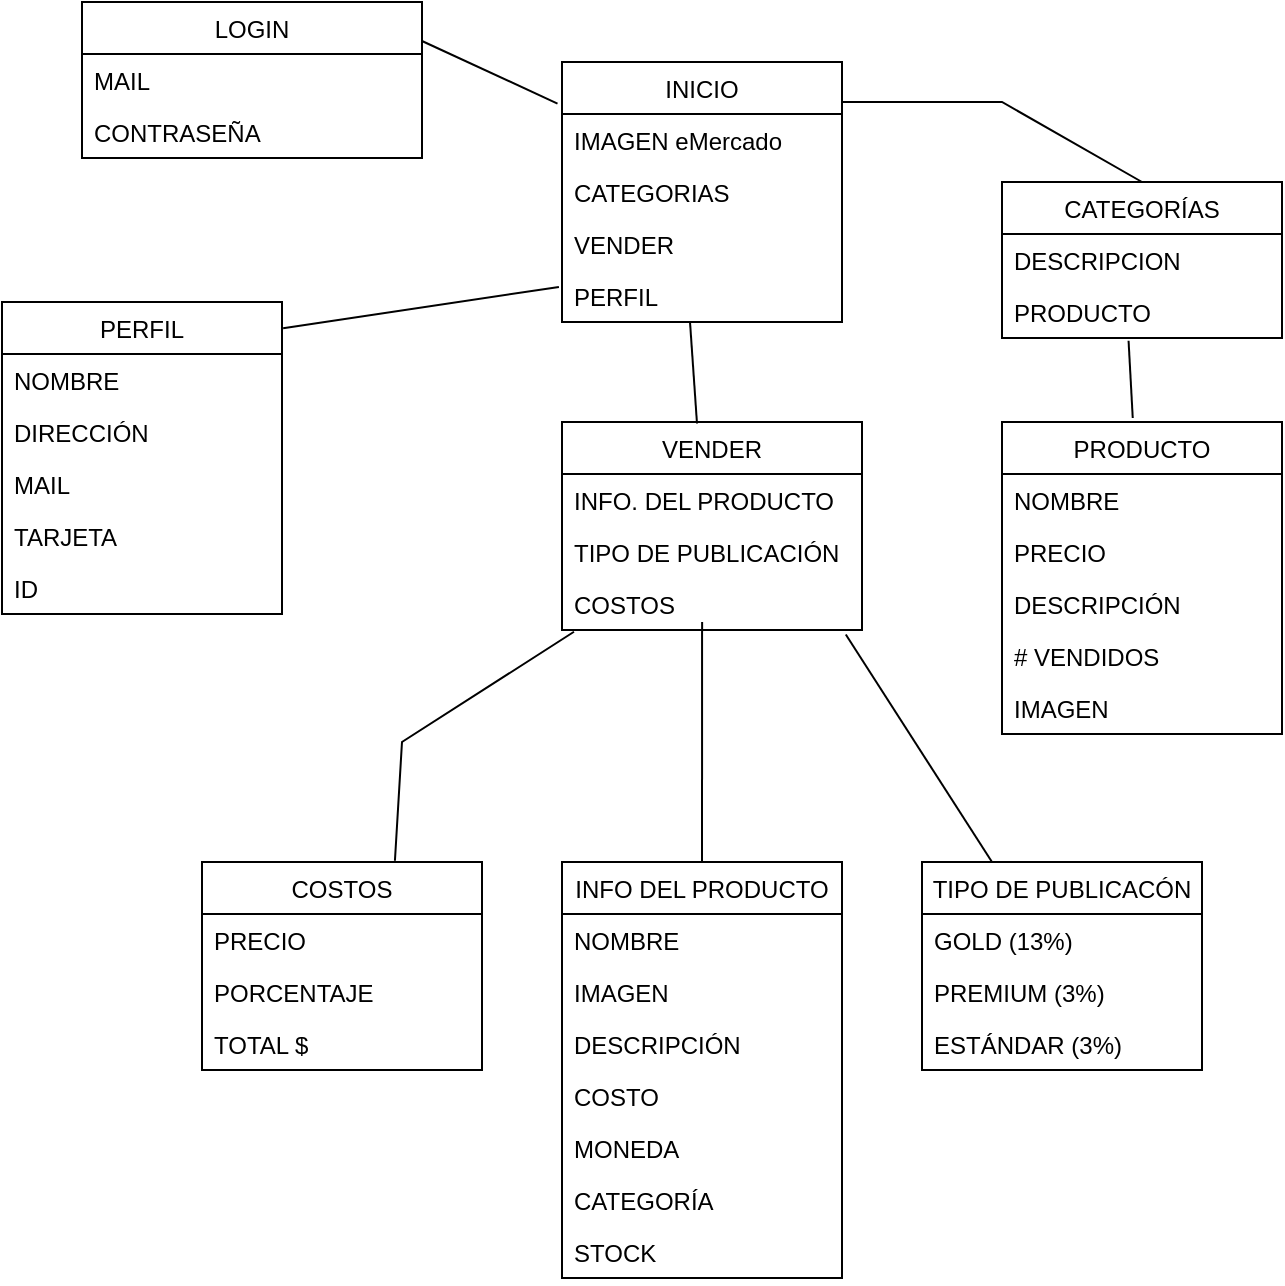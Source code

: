 <mxfile version="20.2.5" type="github">
  <diagram id="R2lEEEUBdFMjLlhIrx00" name="Page-1">
    <mxGraphModel dx="2830" dy="1430" grid="1" gridSize="10" guides="1" tooltips="1" connect="1" arrows="1" fold="1" page="1" pageScale="1" pageWidth="850" pageHeight="1100" math="0" shadow="0" extFonts="Permanent Marker^https://fonts.googleapis.com/css?family=Permanent+Marker">
      <root>
        <mxCell id="0" />
        <mxCell id="1" parent="0" />
        <mxCell id="D0Jkkmlk1-7ePIFT7QlM-17" value="LOGIN" style="swimlane;fontStyle=0;childLayout=stackLayout;horizontal=1;startSize=26;fillColor=none;horizontalStack=0;resizeParent=1;resizeParentMax=0;resizeLast=0;collapsible=1;marginBottom=0;" vertex="1" parent="1">
          <mxGeometry x="140" y="40" width="170" height="78" as="geometry">
            <mxRectangle x="140" y="40" width="60" height="30" as="alternateBounds" />
          </mxGeometry>
        </mxCell>
        <mxCell id="D0Jkkmlk1-7ePIFT7QlM-18" value="MAIL" style="text;strokeColor=none;fillColor=none;align=left;verticalAlign=top;spacingLeft=4;spacingRight=4;overflow=hidden;rotatable=0;points=[[0,0.5],[1,0.5]];portConstraint=eastwest;" vertex="1" parent="D0Jkkmlk1-7ePIFT7QlM-17">
          <mxGeometry y="26" width="170" height="26" as="geometry" />
        </mxCell>
        <mxCell id="D0Jkkmlk1-7ePIFT7QlM-19" value="CONTRASEÑA" style="text;strokeColor=none;fillColor=none;align=left;verticalAlign=top;spacingLeft=4;spacingRight=4;overflow=hidden;rotatable=0;points=[[0,0.5],[1,0.5]];portConstraint=eastwest;" vertex="1" parent="D0Jkkmlk1-7ePIFT7QlM-17">
          <mxGeometry y="52" width="170" height="26" as="geometry" />
        </mxCell>
        <mxCell id="D0Jkkmlk1-7ePIFT7QlM-22" value="INICIO" style="swimlane;fontStyle=0;childLayout=stackLayout;horizontal=1;startSize=26;fillColor=none;horizontalStack=0;resizeParent=1;resizeParentMax=0;resizeLast=0;collapsible=1;marginBottom=0;" vertex="1" parent="1">
          <mxGeometry x="380" y="70" width="140" height="130" as="geometry" />
        </mxCell>
        <mxCell id="D0Jkkmlk1-7ePIFT7QlM-23" value="IMAGEN eMercado&#xa;&#xa;" style="text;strokeColor=none;fillColor=none;align=left;verticalAlign=top;spacingLeft=4;spacingRight=4;overflow=hidden;rotatable=0;points=[[0,0.5],[1,0.5]];portConstraint=eastwest;" vertex="1" parent="D0Jkkmlk1-7ePIFT7QlM-22">
          <mxGeometry y="26" width="140" height="26" as="geometry" />
        </mxCell>
        <mxCell id="D0Jkkmlk1-7ePIFT7QlM-24" value="CATEGORIAS" style="text;strokeColor=none;fillColor=none;align=left;verticalAlign=top;spacingLeft=4;spacingRight=4;overflow=hidden;rotatable=0;points=[[0,0.5],[1,0.5]];portConstraint=eastwest;" vertex="1" parent="D0Jkkmlk1-7ePIFT7QlM-22">
          <mxGeometry y="52" width="140" height="26" as="geometry" />
        </mxCell>
        <mxCell id="D0Jkkmlk1-7ePIFT7QlM-25" value="VENDER" style="text;strokeColor=none;fillColor=none;align=left;verticalAlign=top;spacingLeft=4;spacingRight=4;overflow=hidden;rotatable=0;points=[[0,0.5],[1,0.5]];portConstraint=eastwest;" vertex="1" parent="D0Jkkmlk1-7ePIFT7QlM-22">
          <mxGeometry y="78" width="140" height="26" as="geometry" />
        </mxCell>
        <mxCell id="D0Jkkmlk1-7ePIFT7QlM-26" value="PERFIL" style="text;strokeColor=none;fillColor=none;align=left;verticalAlign=top;spacingLeft=4;spacingRight=4;overflow=hidden;rotatable=0;points=[[0,0.5],[1,0.5]];portConstraint=eastwest;" vertex="1" parent="D0Jkkmlk1-7ePIFT7QlM-22">
          <mxGeometry y="104" width="140" height="26" as="geometry" />
        </mxCell>
        <mxCell id="D0Jkkmlk1-7ePIFT7QlM-28" value="CATEGORÍAS" style="swimlane;fontStyle=0;childLayout=stackLayout;horizontal=1;startSize=26;fillColor=none;horizontalStack=0;resizeParent=1;resizeParentMax=0;resizeLast=0;collapsible=1;marginBottom=0;" vertex="1" parent="1">
          <mxGeometry x="600" y="130" width="140" height="78" as="geometry" />
        </mxCell>
        <mxCell id="D0Jkkmlk1-7ePIFT7QlM-29" value="DESCRIPCION&#xa;" style="text;strokeColor=none;fillColor=none;align=left;verticalAlign=top;spacingLeft=4;spacingRight=4;overflow=hidden;rotatable=0;points=[[0,0.5],[1,0.5]];portConstraint=eastwest;" vertex="1" parent="D0Jkkmlk1-7ePIFT7QlM-28">
          <mxGeometry y="26" width="140" height="26" as="geometry" />
        </mxCell>
        <mxCell id="D0Jkkmlk1-7ePIFT7QlM-30" value="PRODUCTO" style="text;strokeColor=none;fillColor=none;align=left;verticalAlign=top;spacingLeft=4;spacingRight=4;overflow=hidden;rotatable=0;points=[[0,0.5],[1,0.5]];portConstraint=eastwest;" vertex="1" parent="D0Jkkmlk1-7ePIFT7QlM-28">
          <mxGeometry y="52" width="140" height="26" as="geometry" />
        </mxCell>
        <mxCell id="D0Jkkmlk1-7ePIFT7QlM-32" value="PRODUCTO" style="swimlane;fontStyle=0;childLayout=stackLayout;horizontal=1;startSize=26;fillColor=none;horizontalStack=0;resizeParent=1;resizeParentMax=0;resizeLast=0;collapsible=1;marginBottom=0;" vertex="1" parent="1">
          <mxGeometry x="600" y="250" width="140" height="156" as="geometry" />
        </mxCell>
        <mxCell id="D0Jkkmlk1-7ePIFT7QlM-33" value="NOMBRE" style="text;strokeColor=none;fillColor=none;align=left;verticalAlign=top;spacingLeft=4;spacingRight=4;overflow=hidden;rotatable=0;points=[[0,0.5],[1,0.5]];portConstraint=eastwest;" vertex="1" parent="D0Jkkmlk1-7ePIFT7QlM-32">
          <mxGeometry y="26" width="140" height="26" as="geometry" />
        </mxCell>
        <mxCell id="D0Jkkmlk1-7ePIFT7QlM-34" value="PRECIO" style="text;strokeColor=none;fillColor=none;align=left;verticalAlign=top;spacingLeft=4;spacingRight=4;overflow=hidden;rotatable=0;points=[[0,0.5],[1,0.5]];portConstraint=eastwest;" vertex="1" parent="D0Jkkmlk1-7ePIFT7QlM-32">
          <mxGeometry y="52" width="140" height="26" as="geometry" />
        </mxCell>
        <mxCell id="D0Jkkmlk1-7ePIFT7QlM-36" value="DESCRIPCIÓN" style="text;strokeColor=none;fillColor=none;align=left;verticalAlign=top;spacingLeft=4;spacingRight=4;overflow=hidden;rotatable=0;points=[[0,0.5],[1,0.5]];portConstraint=eastwest;" vertex="1" parent="D0Jkkmlk1-7ePIFT7QlM-32">
          <mxGeometry y="78" width="140" height="26" as="geometry" />
        </mxCell>
        <mxCell id="D0Jkkmlk1-7ePIFT7QlM-37" value="# VENDIDOS" style="text;strokeColor=none;fillColor=none;align=left;verticalAlign=top;spacingLeft=4;spacingRight=4;overflow=hidden;rotatable=0;points=[[0,0.5],[1,0.5]];portConstraint=eastwest;" vertex="1" parent="D0Jkkmlk1-7ePIFT7QlM-32">
          <mxGeometry y="104" width="140" height="26" as="geometry" />
        </mxCell>
        <mxCell id="D0Jkkmlk1-7ePIFT7QlM-35" value="IMAGEN" style="text;strokeColor=none;fillColor=none;align=left;verticalAlign=top;spacingLeft=4;spacingRight=4;overflow=hidden;rotatable=0;points=[[0,0.5],[1,0.5]];portConstraint=eastwest;" vertex="1" parent="D0Jkkmlk1-7ePIFT7QlM-32">
          <mxGeometry y="130" width="140" height="26" as="geometry" />
        </mxCell>
        <mxCell id="D0Jkkmlk1-7ePIFT7QlM-38" value="VENDER" style="swimlane;fontStyle=0;childLayout=stackLayout;horizontal=1;startSize=26;fillColor=none;horizontalStack=0;resizeParent=1;resizeParentMax=0;resizeLast=0;collapsible=1;marginBottom=0;" vertex="1" parent="1">
          <mxGeometry x="380" y="250" width="150" height="104" as="geometry" />
        </mxCell>
        <mxCell id="D0Jkkmlk1-7ePIFT7QlM-39" value="INFO. DEL PRODUCTO" style="text;strokeColor=none;fillColor=none;align=left;verticalAlign=top;spacingLeft=4;spacingRight=4;overflow=hidden;rotatable=0;points=[[0,0.5],[1,0.5]];portConstraint=eastwest;" vertex="1" parent="D0Jkkmlk1-7ePIFT7QlM-38">
          <mxGeometry y="26" width="150" height="26" as="geometry" />
        </mxCell>
        <mxCell id="D0Jkkmlk1-7ePIFT7QlM-40" value="TIPO DE PUBLICACIÓN" style="text;strokeColor=none;fillColor=none;align=left;verticalAlign=top;spacingLeft=4;spacingRight=4;overflow=hidden;rotatable=0;points=[[0,0.5],[1,0.5]];portConstraint=eastwest;" vertex="1" parent="D0Jkkmlk1-7ePIFT7QlM-38">
          <mxGeometry y="52" width="150" height="26" as="geometry" />
        </mxCell>
        <mxCell id="D0Jkkmlk1-7ePIFT7QlM-41" value="COSTOS" style="text;strokeColor=none;fillColor=none;align=left;verticalAlign=top;spacingLeft=4;spacingRight=4;overflow=hidden;rotatable=0;points=[[0,0.5],[1,0.5]];portConstraint=eastwest;" vertex="1" parent="D0Jkkmlk1-7ePIFT7QlM-38">
          <mxGeometry y="78" width="150" height="26" as="geometry" />
        </mxCell>
        <mxCell id="D0Jkkmlk1-7ePIFT7QlM-42" value="INFO DEL PRODUCTO" style="swimlane;fontStyle=0;childLayout=stackLayout;horizontal=1;startSize=26;fillColor=none;horizontalStack=0;resizeParent=1;resizeParentMax=0;resizeLast=0;collapsible=1;marginBottom=0;" vertex="1" parent="1">
          <mxGeometry x="380" y="470" width="140" height="208" as="geometry" />
        </mxCell>
        <mxCell id="D0Jkkmlk1-7ePIFT7QlM-43" value="NOMBRE" style="text;strokeColor=none;fillColor=none;align=left;verticalAlign=top;spacingLeft=4;spacingRight=4;overflow=hidden;rotatable=0;points=[[0,0.5],[1,0.5]];portConstraint=eastwest;" vertex="1" parent="D0Jkkmlk1-7ePIFT7QlM-42">
          <mxGeometry y="26" width="140" height="26" as="geometry" />
        </mxCell>
        <mxCell id="D0Jkkmlk1-7ePIFT7QlM-44" value="IMAGEN" style="text;strokeColor=none;fillColor=none;align=left;verticalAlign=top;spacingLeft=4;spacingRight=4;overflow=hidden;rotatable=0;points=[[0,0.5],[1,0.5]];portConstraint=eastwest;" vertex="1" parent="D0Jkkmlk1-7ePIFT7QlM-42">
          <mxGeometry y="52" width="140" height="26" as="geometry" />
        </mxCell>
        <mxCell id="D0Jkkmlk1-7ePIFT7QlM-45" value="DESCRIPCIÓN" style="text;strokeColor=none;fillColor=none;align=left;verticalAlign=top;spacingLeft=4;spacingRight=4;overflow=hidden;rotatable=0;points=[[0,0.5],[1,0.5]];portConstraint=eastwest;" vertex="1" parent="D0Jkkmlk1-7ePIFT7QlM-42">
          <mxGeometry y="78" width="140" height="26" as="geometry" />
        </mxCell>
        <mxCell id="D0Jkkmlk1-7ePIFT7QlM-47" value="COSTO&#xa;" style="text;strokeColor=none;fillColor=none;align=left;verticalAlign=top;spacingLeft=4;spacingRight=4;overflow=hidden;rotatable=0;points=[[0,0.5],[1,0.5]];portConstraint=eastwest;" vertex="1" parent="D0Jkkmlk1-7ePIFT7QlM-42">
          <mxGeometry y="104" width="140" height="26" as="geometry" />
        </mxCell>
        <mxCell id="D0Jkkmlk1-7ePIFT7QlM-48" value="MONEDA" style="text;strokeColor=none;fillColor=none;align=left;verticalAlign=top;spacingLeft=4;spacingRight=4;overflow=hidden;rotatable=0;points=[[0,0.5],[1,0.5]];portConstraint=eastwest;" vertex="1" parent="D0Jkkmlk1-7ePIFT7QlM-42">
          <mxGeometry y="130" width="140" height="26" as="geometry" />
        </mxCell>
        <mxCell id="D0Jkkmlk1-7ePIFT7QlM-46" value="CATEGORÍA" style="text;strokeColor=none;fillColor=none;align=left;verticalAlign=top;spacingLeft=4;spacingRight=4;overflow=hidden;rotatable=0;points=[[0,0.5],[1,0.5]];portConstraint=eastwest;" vertex="1" parent="D0Jkkmlk1-7ePIFT7QlM-42">
          <mxGeometry y="156" width="140" height="26" as="geometry" />
        </mxCell>
        <mxCell id="D0Jkkmlk1-7ePIFT7QlM-49" value="STOCK" style="text;strokeColor=none;fillColor=none;align=left;verticalAlign=top;spacingLeft=4;spacingRight=4;overflow=hidden;rotatable=0;points=[[0,0.5],[1,0.5]];portConstraint=eastwest;" vertex="1" parent="D0Jkkmlk1-7ePIFT7QlM-42">
          <mxGeometry y="182" width="140" height="26" as="geometry" />
        </mxCell>
        <mxCell id="D0Jkkmlk1-7ePIFT7QlM-50" value="TIPO DE PUBLICACÓN" style="swimlane;fontStyle=0;childLayout=stackLayout;horizontal=1;startSize=26;fillColor=none;horizontalStack=0;resizeParent=1;resizeParentMax=0;resizeLast=0;collapsible=1;marginBottom=0;" vertex="1" parent="1">
          <mxGeometry x="560" y="470" width="140" height="104" as="geometry" />
        </mxCell>
        <mxCell id="D0Jkkmlk1-7ePIFT7QlM-51" value="GOLD (13%)" style="text;strokeColor=none;fillColor=none;align=left;verticalAlign=top;spacingLeft=4;spacingRight=4;overflow=hidden;rotatable=0;points=[[0,0.5],[1,0.5]];portConstraint=eastwest;" vertex="1" parent="D0Jkkmlk1-7ePIFT7QlM-50">
          <mxGeometry y="26" width="140" height="26" as="geometry" />
        </mxCell>
        <mxCell id="D0Jkkmlk1-7ePIFT7QlM-52" value="PREMIUM (3%)" style="text;strokeColor=none;fillColor=none;align=left;verticalAlign=top;spacingLeft=4;spacingRight=4;overflow=hidden;rotatable=0;points=[[0,0.5],[1,0.5]];portConstraint=eastwest;" vertex="1" parent="D0Jkkmlk1-7ePIFT7QlM-50">
          <mxGeometry y="52" width="140" height="26" as="geometry" />
        </mxCell>
        <mxCell id="D0Jkkmlk1-7ePIFT7QlM-53" value="ESTÁNDAR (3%)" style="text;strokeColor=none;fillColor=none;align=left;verticalAlign=top;spacingLeft=4;spacingRight=4;overflow=hidden;rotatable=0;points=[[0,0.5],[1,0.5]];portConstraint=eastwest;" vertex="1" parent="D0Jkkmlk1-7ePIFT7QlM-50">
          <mxGeometry y="78" width="140" height="26" as="geometry" />
        </mxCell>
        <mxCell id="D0Jkkmlk1-7ePIFT7QlM-54" value="COSTOS" style="swimlane;fontStyle=0;childLayout=stackLayout;horizontal=1;startSize=26;fillColor=none;horizontalStack=0;resizeParent=1;resizeParentMax=0;resizeLast=0;collapsible=1;marginBottom=0;" vertex="1" parent="1">
          <mxGeometry x="200" y="470" width="140" height="104" as="geometry" />
        </mxCell>
        <mxCell id="D0Jkkmlk1-7ePIFT7QlM-55" value="PRECIO" style="text;strokeColor=none;fillColor=none;align=left;verticalAlign=top;spacingLeft=4;spacingRight=4;overflow=hidden;rotatable=0;points=[[0,0.5],[1,0.5]];portConstraint=eastwest;" vertex="1" parent="D0Jkkmlk1-7ePIFT7QlM-54">
          <mxGeometry y="26" width="140" height="26" as="geometry" />
        </mxCell>
        <mxCell id="D0Jkkmlk1-7ePIFT7QlM-56" value="PORCENTAJE" style="text;strokeColor=none;fillColor=none;align=left;verticalAlign=top;spacingLeft=4;spacingRight=4;overflow=hidden;rotatable=0;points=[[0,0.5],[1,0.5]];portConstraint=eastwest;" vertex="1" parent="D0Jkkmlk1-7ePIFT7QlM-54">
          <mxGeometry y="52" width="140" height="26" as="geometry" />
        </mxCell>
        <mxCell id="D0Jkkmlk1-7ePIFT7QlM-57" value="TOTAL $" style="text;strokeColor=none;fillColor=none;align=left;verticalAlign=top;spacingLeft=4;spacingRight=4;overflow=hidden;rotatable=0;points=[[0,0.5],[1,0.5]];portConstraint=eastwest;" vertex="1" parent="D0Jkkmlk1-7ePIFT7QlM-54">
          <mxGeometry y="78" width="140" height="26" as="geometry" />
        </mxCell>
        <mxCell id="D0Jkkmlk1-7ePIFT7QlM-59" value="PERFIL" style="swimlane;fontStyle=0;childLayout=stackLayout;horizontal=1;startSize=26;fillColor=none;horizontalStack=0;resizeParent=1;resizeParentMax=0;resizeLast=0;collapsible=1;marginBottom=0;" vertex="1" parent="1">
          <mxGeometry x="100" y="190" width="140" height="156" as="geometry" />
        </mxCell>
        <mxCell id="D0Jkkmlk1-7ePIFT7QlM-60" value="NOMBRE" style="text;strokeColor=none;fillColor=none;align=left;verticalAlign=top;spacingLeft=4;spacingRight=4;overflow=hidden;rotatable=0;points=[[0,0.5],[1,0.5]];portConstraint=eastwest;" vertex="1" parent="D0Jkkmlk1-7ePIFT7QlM-59">
          <mxGeometry y="26" width="140" height="26" as="geometry" />
        </mxCell>
        <mxCell id="D0Jkkmlk1-7ePIFT7QlM-61" value="DIRECCIÓN" style="text;strokeColor=none;fillColor=none;align=left;verticalAlign=top;spacingLeft=4;spacingRight=4;overflow=hidden;rotatable=0;points=[[0,0.5],[1,0.5]];portConstraint=eastwest;" vertex="1" parent="D0Jkkmlk1-7ePIFT7QlM-59">
          <mxGeometry y="52" width="140" height="26" as="geometry" />
        </mxCell>
        <mxCell id="D0Jkkmlk1-7ePIFT7QlM-62" value="MAIL&#xa;" style="text;strokeColor=none;fillColor=none;align=left;verticalAlign=top;spacingLeft=4;spacingRight=4;overflow=hidden;rotatable=0;points=[[0,0.5],[1,0.5]];portConstraint=eastwest;" vertex="1" parent="D0Jkkmlk1-7ePIFT7QlM-59">
          <mxGeometry y="78" width="140" height="26" as="geometry" />
        </mxCell>
        <mxCell id="D0Jkkmlk1-7ePIFT7QlM-64" value="TARJETA" style="text;strokeColor=none;fillColor=none;align=left;verticalAlign=top;spacingLeft=4;spacingRight=4;overflow=hidden;rotatable=0;points=[[0,0.5],[1,0.5]];portConstraint=eastwest;" vertex="1" parent="D0Jkkmlk1-7ePIFT7QlM-59">
          <mxGeometry y="104" width="140" height="26" as="geometry" />
        </mxCell>
        <mxCell id="D0Jkkmlk1-7ePIFT7QlM-63" value="ID" style="text;strokeColor=none;fillColor=none;align=left;verticalAlign=top;spacingLeft=4;spacingRight=4;overflow=hidden;rotatable=0;points=[[0,0.5],[1,0.5]];portConstraint=eastwest;" vertex="1" parent="D0Jkkmlk1-7ePIFT7QlM-59">
          <mxGeometry y="130" width="140" height="26" as="geometry" />
        </mxCell>
        <mxCell id="D0Jkkmlk1-7ePIFT7QlM-66" value="" style="endArrow=none;html=1;rounded=0;entryX=-0.016;entryY=0.16;entryDx=0;entryDy=0;entryPerimeter=0;exitX=1;exitY=0.25;exitDx=0;exitDy=0;" edge="1" parent="1" source="D0Jkkmlk1-7ePIFT7QlM-17" target="D0Jkkmlk1-7ePIFT7QlM-22">
          <mxGeometry relative="1" as="geometry">
            <mxPoint x="210" y="180" as="sourcePoint" />
            <mxPoint x="370" y="180" as="targetPoint" />
          </mxGeometry>
        </mxCell>
        <mxCell id="D0Jkkmlk1-7ePIFT7QlM-67" value="" style="endArrow=none;html=1;rounded=0;entryX=0.5;entryY=0;entryDx=0;entryDy=0;" edge="1" parent="1" target="D0Jkkmlk1-7ePIFT7QlM-28">
          <mxGeometry relative="1" as="geometry">
            <mxPoint x="520" y="90" as="sourcePoint" />
            <mxPoint x="680" y="90" as="targetPoint" />
            <Array as="points">
              <mxPoint x="600" y="90" />
            </Array>
          </mxGeometry>
        </mxCell>
        <mxCell id="D0Jkkmlk1-7ePIFT7QlM-68" value="" style="endArrow=none;html=1;rounded=0;exitX=0.452;exitY=1.053;exitDx=0;exitDy=0;exitPerimeter=0;entryX=0.467;entryY=-0.013;entryDx=0;entryDy=0;entryPerimeter=0;" edge="1" parent="1" source="D0Jkkmlk1-7ePIFT7QlM-30" target="D0Jkkmlk1-7ePIFT7QlM-32">
          <mxGeometry relative="1" as="geometry">
            <mxPoint x="610" y="220" as="sourcePoint" />
            <mxPoint x="770" y="220" as="targetPoint" />
          </mxGeometry>
        </mxCell>
        <mxCell id="D0Jkkmlk1-7ePIFT7QlM-72" value="" style="endArrow=none;html=1;rounded=0;exitX=0.457;exitY=0.989;exitDx=0;exitDy=0;exitPerimeter=0;entryX=0.45;entryY=0.007;entryDx=0;entryDy=0;entryPerimeter=0;" edge="1" parent="1" source="D0Jkkmlk1-7ePIFT7QlM-26" target="D0Jkkmlk1-7ePIFT7QlM-38">
          <mxGeometry relative="1" as="geometry">
            <mxPoint x="400" y="280" as="sourcePoint" />
            <mxPoint x="560" y="280" as="targetPoint" />
          </mxGeometry>
        </mxCell>
        <mxCell id="D0Jkkmlk1-7ePIFT7QlM-73" value="" style="endArrow=none;html=1;rounded=0;exitX=1.004;exitY=0.084;exitDx=0;exitDy=0;exitPerimeter=0;entryX=-0.011;entryY=0.326;entryDx=0;entryDy=0;entryPerimeter=0;" edge="1" parent="1" source="D0Jkkmlk1-7ePIFT7QlM-59" target="D0Jkkmlk1-7ePIFT7QlM-26">
          <mxGeometry relative="1" as="geometry">
            <mxPoint x="400" y="280" as="sourcePoint" />
            <mxPoint x="560" y="280" as="targetPoint" />
          </mxGeometry>
        </mxCell>
        <mxCell id="D0Jkkmlk1-7ePIFT7QlM-74" value="" style="endArrow=none;html=1;rounded=0;entryX=0.5;entryY=0;entryDx=0;entryDy=0;exitX=0.467;exitY=0.846;exitDx=0;exitDy=0;exitPerimeter=0;" edge="1" parent="1" source="D0Jkkmlk1-7ePIFT7QlM-41" target="D0Jkkmlk1-7ePIFT7QlM-42">
          <mxGeometry relative="1" as="geometry">
            <mxPoint x="400" y="280" as="sourcePoint" />
            <mxPoint x="560" y="280" as="targetPoint" />
          </mxGeometry>
        </mxCell>
        <mxCell id="D0Jkkmlk1-7ePIFT7QlM-75" value="" style="endArrow=none;html=1;rounded=0;exitX=0.689;exitY=-0.006;exitDx=0;exitDy=0;exitPerimeter=0;entryX=0.04;entryY=1.034;entryDx=0;entryDy=0;entryPerimeter=0;" edge="1" parent="1" source="D0Jkkmlk1-7ePIFT7QlM-54" target="D0Jkkmlk1-7ePIFT7QlM-41">
          <mxGeometry relative="1" as="geometry">
            <mxPoint x="400" y="420" as="sourcePoint" />
            <mxPoint x="560" y="420" as="targetPoint" />
            <Array as="points">
              <mxPoint x="300" y="410" />
            </Array>
          </mxGeometry>
        </mxCell>
        <mxCell id="D0Jkkmlk1-7ePIFT7QlM-76" value="" style="endArrow=none;html=1;rounded=0;exitX=0.946;exitY=1.088;exitDx=0;exitDy=0;exitPerimeter=0;entryX=0.25;entryY=0;entryDx=0;entryDy=0;" edge="1" parent="1" source="D0Jkkmlk1-7ePIFT7QlM-41" target="D0Jkkmlk1-7ePIFT7QlM-50">
          <mxGeometry relative="1" as="geometry">
            <mxPoint x="400" y="420" as="sourcePoint" />
            <mxPoint x="560" y="420" as="targetPoint" />
          </mxGeometry>
        </mxCell>
      </root>
    </mxGraphModel>
  </diagram>
</mxfile>
